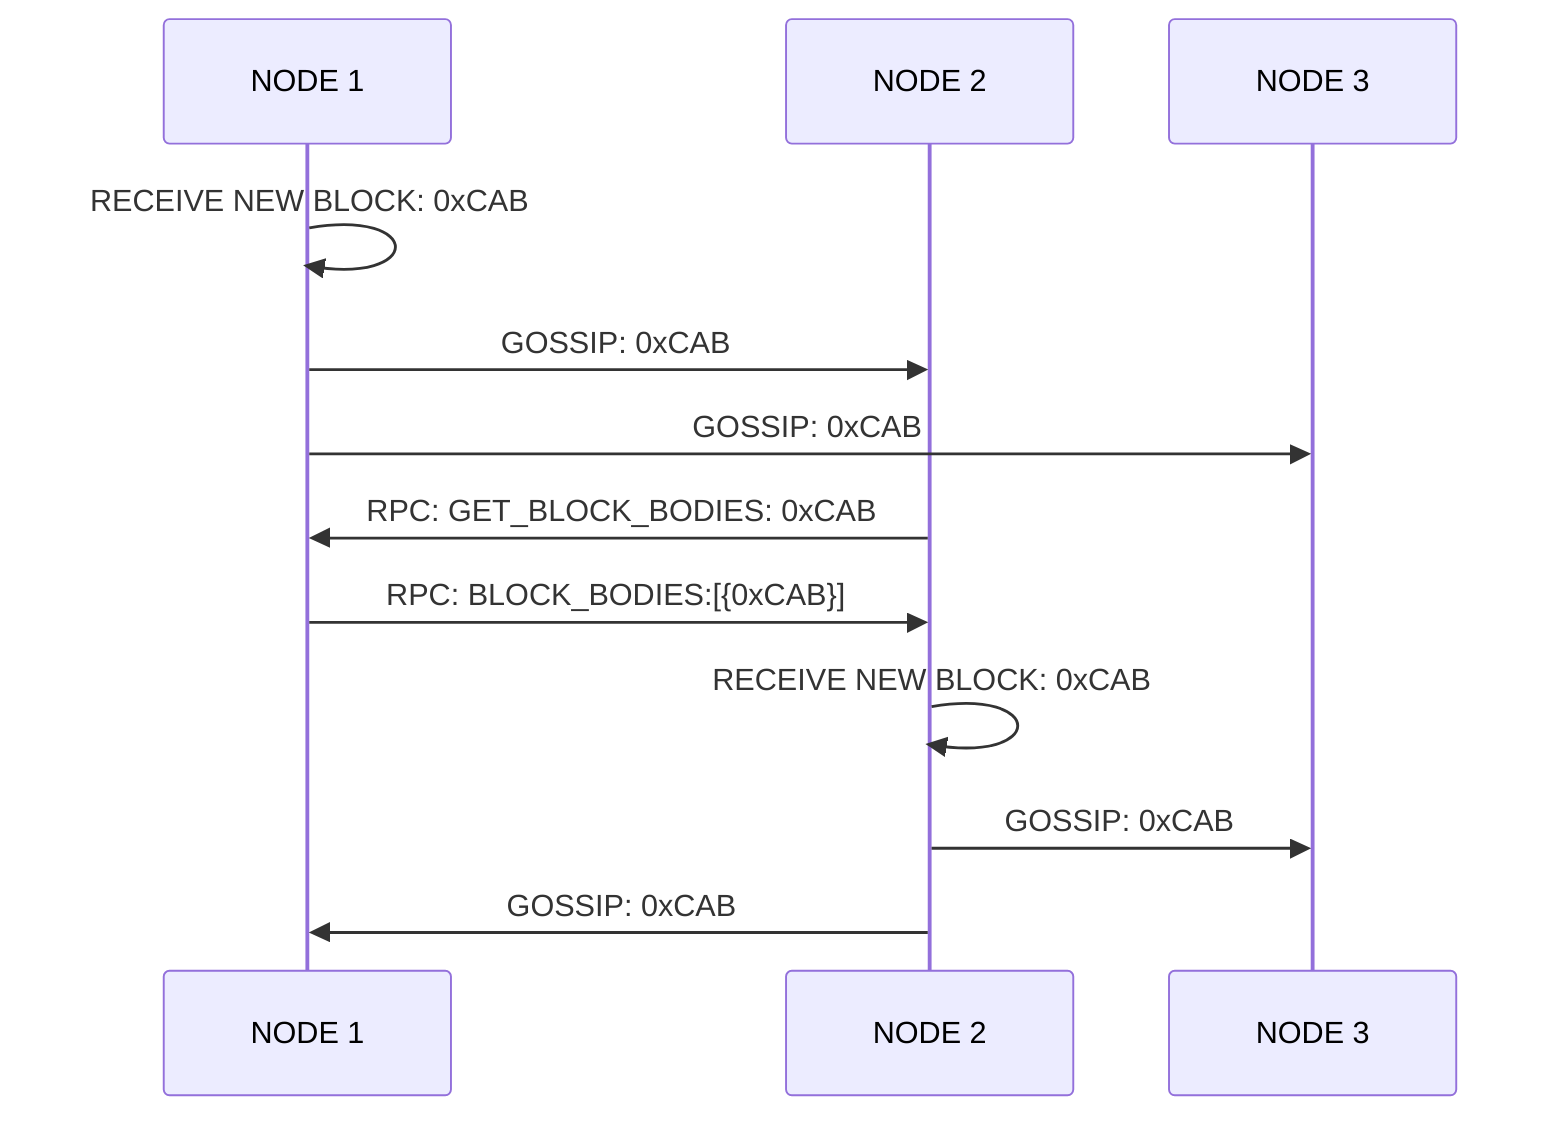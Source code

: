 sequenceDiagram

participant 1 as NODE 1
participant 2 as NODE 2
participant 3 as NODE 3


1->>1: RECEIVE NEW BLOCK: 0xCAB
1->>2: GOSSIP: 0xCAB
1->>3: GOSSIP: 0xCAB

2->>1: RPC: GET_BLOCK_BODIES: 0xCAB
1->>2: RPC: BLOCK_BODIES:[{0xCAB}]

2->>2: RECEIVE NEW BLOCK: 0xCAB

2->>3: GOSSIP: 0xCAB

2->>1: GOSSIP: 0xCAB
